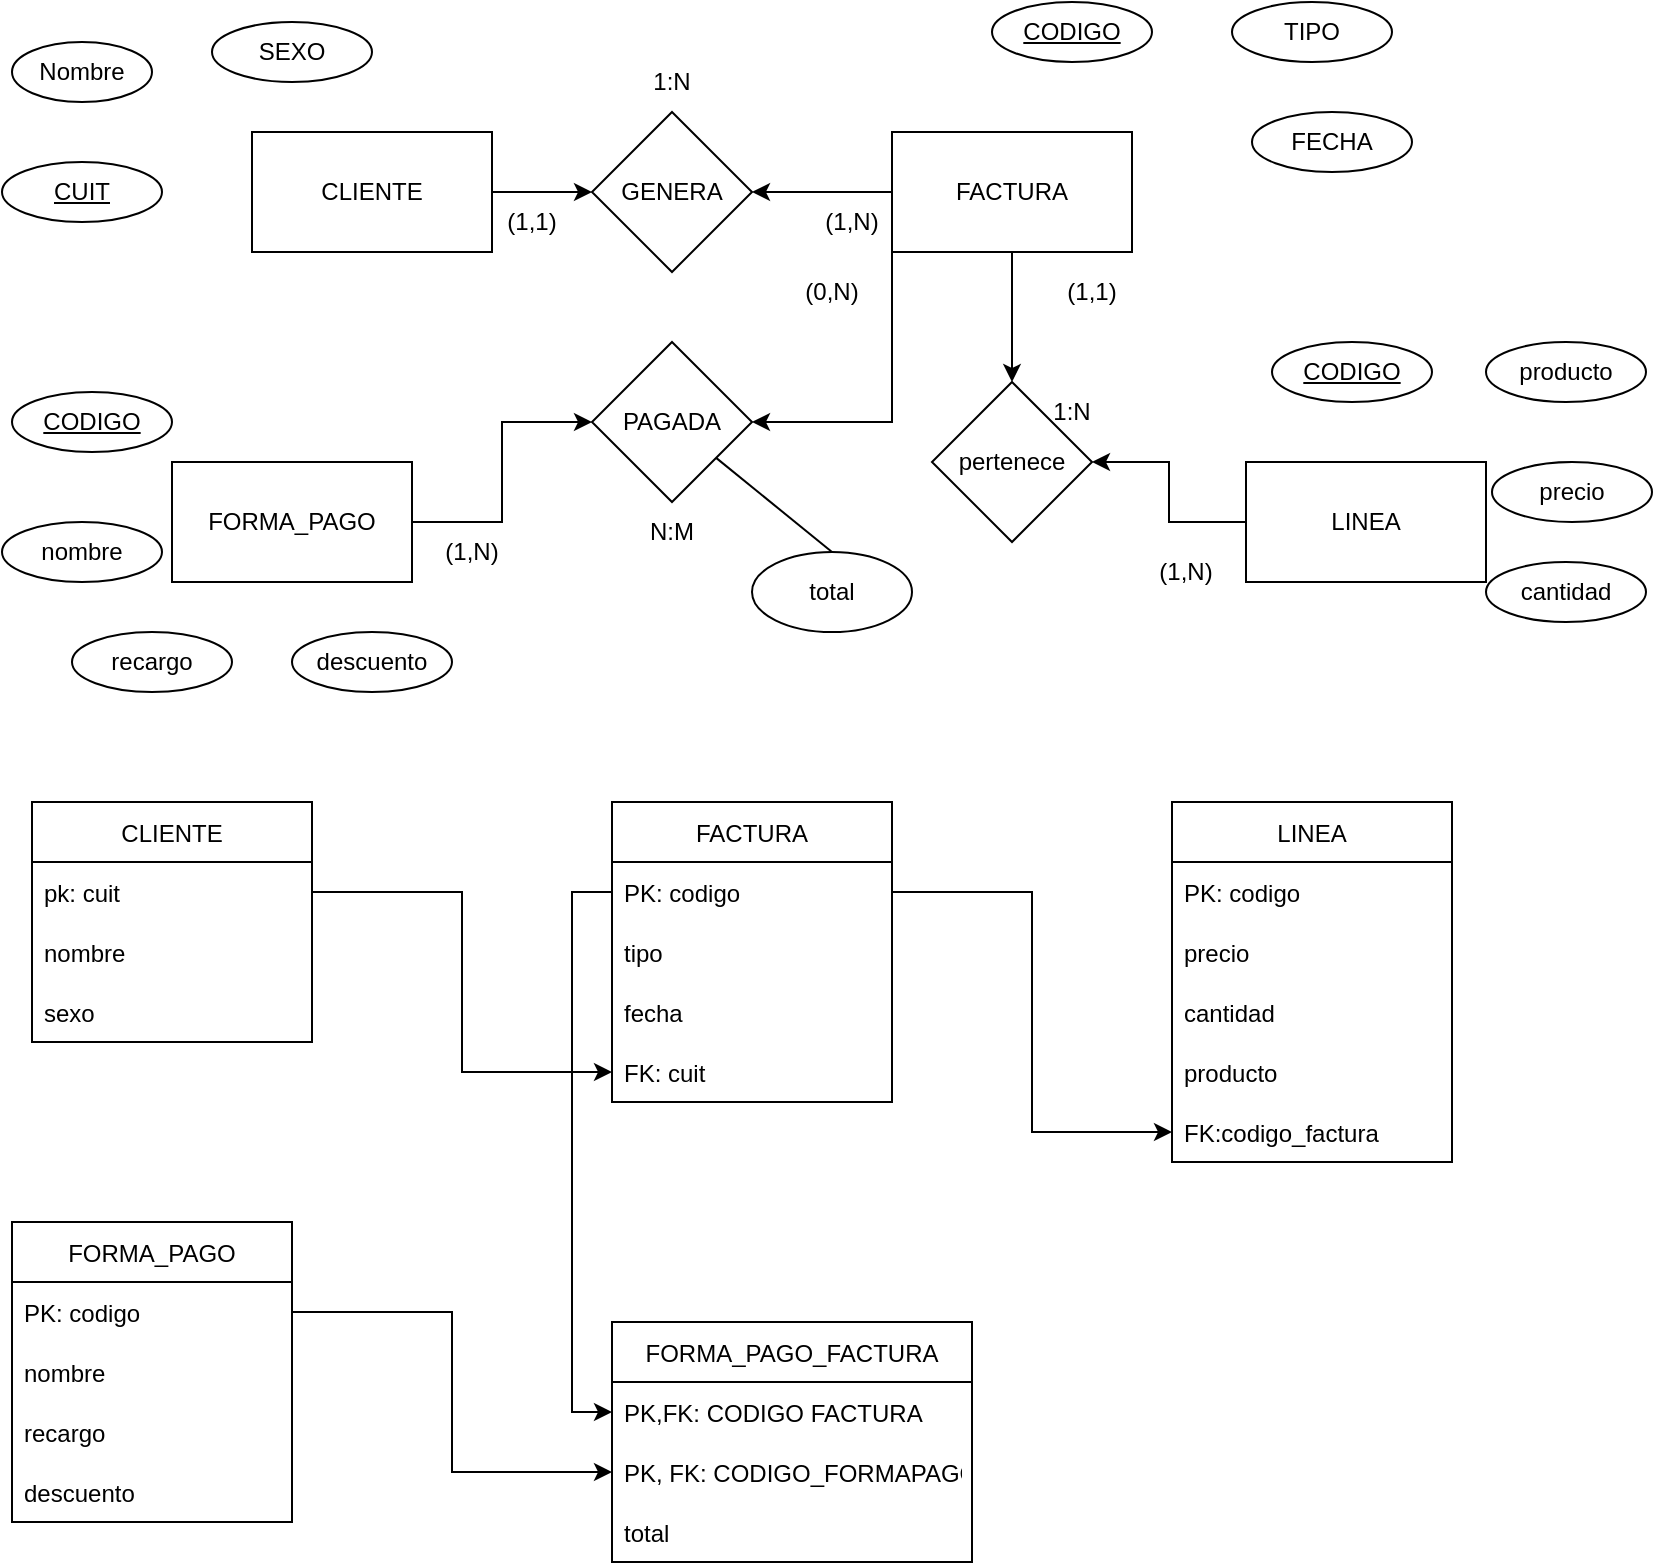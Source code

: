 <mxfile version="20.4.1" type="device"><diagram id="C5RBs43oDa-KdzZeNtuy" name="Page-1"><mxGraphModel dx="1108" dy="468" grid="1" gridSize="10" guides="1" tooltips="1" connect="1" arrows="1" fold="1" page="1" pageScale="1" pageWidth="827" pageHeight="1169" math="0" shadow="0"><root><mxCell id="WIyWlLk6GJQsqaUBKTNV-0"/><mxCell id="WIyWlLk6GJQsqaUBKTNV-1" parent="WIyWlLk6GJQsqaUBKTNV-0"/><mxCell id="vgMWb4wmQWrVHMidaeH4-14" style="edgeStyle=orthogonalEdgeStyle;rounded=0;orthogonalLoop=1;jettySize=auto;html=1;entryX=0;entryY=0.5;entryDx=0;entryDy=0;" edge="1" parent="WIyWlLk6GJQsqaUBKTNV-1" source="vgMWb4wmQWrVHMidaeH4-0" target="vgMWb4wmQWrVHMidaeH4-13"><mxGeometry relative="1" as="geometry"/></mxCell><mxCell id="vgMWb4wmQWrVHMidaeH4-0" value="CLIENTE" style="rounded=0;whiteSpace=wrap;html=1;" vertex="1" parent="WIyWlLk6GJQsqaUBKTNV-1"><mxGeometry x="130" y="65" width="120" height="60" as="geometry"/></mxCell><mxCell id="vgMWb4wmQWrVHMidaeH4-1" value="Nombre" style="ellipse;whiteSpace=wrap;html=1;" vertex="1" parent="WIyWlLk6GJQsqaUBKTNV-1"><mxGeometry x="10" y="20" width="70" height="30" as="geometry"/></mxCell><mxCell id="vgMWb4wmQWrVHMidaeH4-2" value="&lt;u&gt;CUIT&lt;/u&gt;" style="ellipse;whiteSpace=wrap;html=1;" vertex="1" parent="WIyWlLk6GJQsqaUBKTNV-1"><mxGeometry x="5" y="80" width="80" height="30" as="geometry"/></mxCell><mxCell id="vgMWb4wmQWrVHMidaeH4-3" value="SEXO" style="ellipse;whiteSpace=wrap;html=1;" vertex="1" parent="WIyWlLk6GJQsqaUBKTNV-1"><mxGeometry x="110" y="10" width="80" height="30" as="geometry"/></mxCell><mxCell id="vgMWb4wmQWrVHMidaeH4-13" value="GENERA" style="rhombus;whiteSpace=wrap;html=1;" vertex="1" parent="WIyWlLk6GJQsqaUBKTNV-1"><mxGeometry x="300" y="55" width="80" height="80" as="geometry"/></mxCell><mxCell id="vgMWb4wmQWrVHMidaeH4-21" value="&lt;div&gt;&lt;u&gt;CODIGO&lt;/u&gt;&lt;/div&gt;" style="ellipse;whiteSpace=wrap;html=1;" vertex="1" parent="WIyWlLk6GJQsqaUBKTNV-1"><mxGeometry x="500" width="80" height="30" as="geometry"/></mxCell><mxCell id="vgMWb4wmQWrVHMidaeH4-33" style="edgeStyle=orthogonalEdgeStyle;rounded=0;orthogonalLoop=1;jettySize=auto;html=1;entryX=1;entryY=0.5;entryDx=0;entryDy=0;" edge="1" parent="WIyWlLk6GJQsqaUBKTNV-1" source="vgMWb4wmQWrVHMidaeH4-30" target="vgMWb4wmQWrVHMidaeH4-13"><mxGeometry relative="1" as="geometry"/></mxCell><mxCell id="vgMWb4wmQWrVHMidaeH4-48" style="edgeStyle=orthogonalEdgeStyle;rounded=0;orthogonalLoop=1;jettySize=auto;html=1;exitX=0.5;exitY=1;exitDx=0;exitDy=0;entryX=0.5;entryY=0;entryDx=0;entryDy=0;" edge="1" parent="WIyWlLk6GJQsqaUBKTNV-1" source="vgMWb4wmQWrVHMidaeH4-30" target="vgMWb4wmQWrVHMidaeH4-46"><mxGeometry relative="1" as="geometry"/></mxCell><mxCell id="vgMWb4wmQWrVHMidaeH4-58" style="edgeStyle=orthogonalEdgeStyle;rounded=0;orthogonalLoop=1;jettySize=auto;html=1;exitX=0;exitY=1;exitDx=0;exitDy=0;entryX=1;entryY=0.5;entryDx=0;entryDy=0;" edge="1" parent="WIyWlLk6GJQsqaUBKTNV-1" source="vgMWb4wmQWrVHMidaeH4-30" target="vgMWb4wmQWrVHMidaeH4-56"><mxGeometry relative="1" as="geometry"/></mxCell><mxCell id="vgMWb4wmQWrVHMidaeH4-30" value="FACTURA" style="rounded=0;whiteSpace=wrap;html=1;" vertex="1" parent="WIyWlLk6GJQsqaUBKTNV-1"><mxGeometry x="450" y="65" width="120" height="60" as="geometry"/></mxCell><mxCell id="vgMWb4wmQWrVHMidaeH4-31" value="TIPO" style="ellipse;whiteSpace=wrap;html=1;" vertex="1" parent="WIyWlLk6GJQsqaUBKTNV-1"><mxGeometry x="620" width="80" height="30" as="geometry"/></mxCell><mxCell id="vgMWb4wmQWrVHMidaeH4-32" value="FECHA" style="ellipse;whiteSpace=wrap;html=1;" vertex="1" parent="WIyWlLk6GJQsqaUBKTNV-1"><mxGeometry x="630" y="55" width="80" height="30" as="geometry"/></mxCell><mxCell id="vgMWb4wmQWrVHMidaeH4-34" value="&lt;div&gt;(1,N)&lt;/div&gt;" style="text;html=1;strokeColor=none;fillColor=none;align=center;verticalAlign=middle;whiteSpace=wrap;rounded=0;" vertex="1" parent="WIyWlLk6GJQsqaUBKTNV-1"><mxGeometry x="400" y="95" width="60" height="30" as="geometry"/></mxCell><mxCell id="vgMWb4wmQWrVHMidaeH4-35" value="(1,1)" style="text;html=1;strokeColor=none;fillColor=none;align=center;verticalAlign=middle;whiteSpace=wrap;rounded=0;" vertex="1" parent="WIyWlLk6GJQsqaUBKTNV-1"><mxGeometry x="240" y="95" width="60" height="30" as="geometry"/></mxCell><mxCell id="vgMWb4wmQWrVHMidaeH4-39" value="1:N" style="text;html=1;strokeColor=none;fillColor=none;align=center;verticalAlign=middle;whiteSpace=wrap;rounded=0;" vertex="1" parent="WIyWlLk6GJQsqaUBKTNV-1"><mxGeometry x="310" y="25" width="60" height="30" as="geometry"/></mxCell><mxCell id="vgMWb4wmQWrVHMidaeH4-47" style="edgeStyle=orthogonalEdgeStyle;rounded=0;orthogonalLoop=1;jettySize=auto;html=1;entryX=1;entryY=0.5;entryDx=0;entryDy=0;" edge="1" parent="WIyWlLk6GJQsqaUBKTNV-1" source="vgMWb4wmQWrVHMidaeH4-40" target="vgMWb4wmQWrVHMidaeH4-46"><mxGeometry relative="1" as="geometry"/></mxCell><mxCell id="vgMWb4wmQWrVHMidaeH4-40" value="LINEA" style="rounded=0;whiteSpace=wrap;html=1;" vertex="1" parent="WIyWlLk6GJQsqaUBKTNV-1"><mxGeometry x="627" y="230" width="120" height="60" as="geometry"/></mxCell><mxCell id="vgMWb4wmQWrVHMidaeH4-41" value="&lt;div&gt;&lt;u&gt;CODIGO&lt;/u&gt;&lt;/div&gt;" style="ellipse;whiteSpace=wrap;html=1;" vertex="1" parent="WIyWlLk6GJQsqaUBKTNV-1"><mxGeometry x="640" y="170" width="80" height="30" as="geometry"/></mxCell><mxCell id="vgMWb4wmQWrVHMidaeH4-42" value="precio" style="ellipse;whiteSpace=wrap;html=1;" vertex="1" parent="WIyWlLk6GJQsqaUBKTNV-1"><mxGeometry x="750" y="230" width="80" height="30" as="geometry"/></mxCell><mxCell id="vgMWb4wmQWrVHMidaeH4-43" value="&lt;div&gt;producto&lt;/div&gt;" style="ellipse;whiteSpace=wrap;html=1;" vertex="1" parent="WIyWlLk6GJQsqaUBKTNV-1"><mxGeometry x="747" y="170" width="80" height="30" as="geometry"/></mxCell><mxCell id="vgMWb4wmQWrVHMidaeH4-44" value="cantidad" style="ellipse;whiteSpace=wrap;html=1;" vertex="1" parent="WIyWlLk6GJQsqaUBKTNV-1"><mxGeometry x="747" y="280" width="80" height="30" as="geometry"/></mxCell><mxCell id="vgMWb4wmQWrVHMidaeH4-46" value="pertenece" style="rhombus;whiteSpace=wrap;html=1;" vertex="1" parent="WIyWlLk6GJQsqaUBKTNV-1"><mxGeometry x="470" y="190" width="80" height="80" as="geometry"/></mxCell><mxCell id="vgMWb4wmQWrVHMidaeH4-51" value="(1,1)" style="text;html=1;strokeColor=none;fillColor=none;align=center;verticalAlign=middle;whiteSpace=wrap;rounded=0;" vertex="1" parent="WIyWlLk6GJQsqaUBKTNV-1"><mxGeometry x="520" y="130" width="60" height="30" as="geometry"/></mxCell><mxCell id="vgMWb4wmQWrVHMidaeH4-52" value="(1,N)" style="text;html=1;strokeColor=none;fillColor=none;align=center;verticalAlign=middle;whiteSpace=wrap;rounded=0;" vertex="1" parent="WIyWlLk6GJQsqaUBKTNV-1"><mxGeometry x="567" y="270" width="60" height="30" as="geometry"/></mxCell><mxCell id="vgMWb4wmQWrVHMidaeH4-54" value="1:N" style="text;html=1;strokeColor=none;fillColor=none;align=center;verticalAlign=middle;whiteSpace=wrap;rounded=0;" vertex="1" parent="WIyWlLk6GJQsqaUBKTNV-1"><mxGeometry x="510" y="190" width="60" height="30" as="geometry"/></mxCell><mxCell id="vgMWb4wmQWrVHMidaeH4-59" style="edgeStyle=orthogonalEdgeStyle;rounded=0;orthogonalLoop=1;jettySize=auto;html=1;exitX=1;exitY=0.5;exitDx=0;exitDy=0;entryX=0;entryY=0.5;entryDx=0;entryDy=0;" edge="1" parent="WIyWlLk6GJQsqaUBKTNV-1" source="vgMWb4wmQWrVHMidaeH4-55" target="vgMWb4wmQWrVHMidaeH4-56"><mxGeometry relative="1" as="geometry"/></mxCell><mxCell id="vgMWb4wmQWrVHMidaeH4-55" value="FORMA_PAGO" style="rounded=0;whiteSpace=wrap;html=1;" vertex="1" parent="WIyWlLk6GJQsqaUBKTNV-1"><mxGeometry x="90" y="230" width="120" height="60" as="geometry"/></mxCell><mxCell id="vgMWb4wmQWrVHMidaeH4-56" value="PAGADA" style="rhombus;whiteSpace=wrap;html=1;" vertex="1" parent="WIyWlLk6GJQsqaUBKTNV-1"><mxGeometry x="300" y="170" width="80" height="80" as="geometry"/></mxCell><mxCell id="vgMWb4wmQWrVHMidaeH4-60" value="(0,N)" style="text;html=1;strokeColor=none;fillColor=none;align=center;verticalAlign=middle;whiteSpace=wrap;rounded=0;" vertex="1" parent="WIyWlLk6GJQsqaUBKTNV-1"><mxGeometry x="390" y="130" width="60" height="30" as="geometry"/></mxCell><mxCell id="vgMWb4wmQWrVHMidaeH4-61" value="(1,N)" style="text;html=1;strokeColor=none;fillColor=none;align=center;verticalAlign=middle;whiteSpace=wrap;rounded=0;" vertex="1" parent="WIyWlLk6GJQsqaUBKTNV-1"><mxGeometry x="210" y="260" width="60" height="30" as="geometry"/></mxCell><mxCell id="vgMWb4wmQWrVHMidaeH4-64" value="N:M" style="text;html=1;strokeColor=none;fillColor=none;align=center;verticalAlign=middle;whiteSpace=wrap;rounded=0;" vertex="1" parent="WIyWlLk6GJQsqaUBKTNV-1"><mxGeometry x="310" y="250" width="60" height="30" as="geometry"/></mxCell><mxCell id="vgMWb4wmQWrVHMidaeH4-65" value="total" style="ellipse;whiteSpace=wrap;html=1;" vertex="1" parent="WIyWlLk6GJQsqaUBKTNV-1"><mxGeometry x="380" y="275" width="80" height="40" as="geometry"/></mxCell><mxCell id="vgMWb4wmQWrVHMidaeH4-66" value="" style="endArrow=none;html=1;rounded=0;exitX=0.5;exitY=0;exitDx=0;exitDy=0;" edge="1" parent="WIyWlLk6GJQsqaUBKTNV-1" source="vgMWb4wmQWrVHMidaeH4-65" target="vgMWb4wmQWrVHMidaeH4-56"><mxGeometry width="50" height="50" relative="1" as="geometry"><mxPoint x="400" y="290" as="sourcePoint"/><mxPoint x="450" y="240" as="targetPoint"/></mxGeometry></mxCell><mxCell id="vgMWb4wmQWrVHMidaeH4-67" value="&lt;div&gt;&lt;u&gt;CODIGO&lt;/u&gt;&lt;/div&gt;" style="ellipse;whiteSpace=wrap;html=1;" vertex="1" parent="WIyWlLk6GJQsqaUBKTNV-1"><mxGeometry x="10" y="195" width="80" height="30" as="geometry"/></mxCell><mxCell id="vgMWb4wmQWrVHMidaeH4-68" value="nombre" style="ellipse;whiteSpace=wrap;html=1;" vertex="1" parent="WIyWlLk6GJQsqaUBKTNV-1"><mxGeometry x="5" y="260" width="80" height="30" as="geometry"/></mxCell><mxCell id="vgMWb4wmQWrVHMidaeH4-69" value="recargo" style="ellipse;whiteSpace=wrap;html=1;" vertex="1" parent="WIyWlLk6GJQsqaUBKTNV-1"><mxGeometry x="40" y="315" width="80" height="30" as="geometry"/></mxCell><mxCell id="vgMWb4wmQWrVHMidaeH4-70" value="descuento" style="ellipse;whiteSpace=wrap;html=1;" vertex="1" parent="WIyWlLk6GJQsqaUBKTNV-1"><mxGeometry x="150" y="315" width="80" height="30" as="geometry"/></mxCell><mxCell id="vgMWb4wmQWrVHMidaeH4-71" value="CLIENTE" style="swimlane;fontStyle=0;childLayout=stackLayout;horizontal=1;startSize=30;horizontalStack=0;resizeParent=1;resizeParentMax=0;resizeLast=0;collapsible=1;marginBottom=0;" vertex="1" parent="WIyWlLk6GJQsqaUBKTNV-1"><mxGeometry x="20" y="400" width="140" height="120" as="geometry"/></mxCell><mxCell id="vgMWb4wmQWrVHMidaeH4-72" value="pk: cuit" style="text;strokeColor=none;fillColor=none;align=left;verticalAlign=middle;spacingLeft=4;spacingRight=4;overflow=hidden;points=[[0,0.5],[1,0.5]];portConstraint=eastwest;rotatable=0;" vertex="1" parent="vgMWb4wmQWrVHMidaeH4-71"><mxGeometry y="30" width="140" height="30" as="geometry"/></mxCell><mxCell id="vgMWb4wmQWrVHMidaeH4-73" value="nombre" style="text;strokeColor=none;fillColor=none;align=left;verticalAlign=middle;spacingLeft=4;spacingRight=4;overflow=hidden;points=[[0,0.5],[1,0.5]];portConstraint=eastwest;rotatable=0;" vertex="1" parent="vgMWb4wmQWrVHMidaeH4-71"><mxGeometry y="60" width="140" height="30" as="geometry"/></mxCell><mxCell id="vgMWb4wmQWrVHMidaeH4-74" value="sexo" style="text;strokeColor=none;fillColor=none;align=left;verticalAlign=middle;spacingLeft=4;spacingRight=4;overflow=hidden;points=[[0,0.5],[1,0.5]];portConstraint=eastwest;rotatable=0;" vertex="1" parent="vgMWb4wmQWrVHMidaeH4-71"><mxGeometry y="90" width="140" height="30" as="geometry"/></mxCell><mxCell id="vgMWb4wmQWrVHMidaeH4-75" value="FACTURA" style="swimlane;fontStyle=0;childLayout=stackLayout;horizontal=1;startSize=30;horizontalStack=0;resizeParent=1;resizeParentMax=0;resizeLast=0;collapsible=1;marginBottom=0;" vertex="1" parent="WIyWlLk6GJQsqaUBKTNV-1"><mxGeometry x="310" y="400" width="140" height="150" as="geometry"/></mxCell><mxCell id="vgMWb4wmQWrVHMidaeH4-76" value="PK: codigo" style="text;strokeColor=none;fillColor=none;align=left;verticalAlign=middle;spacingLeft=4;spacingRight=4;overflow=hidden;points=[[0,0.5],[1,0.5]];portConstraint=eastwest;rotatable=0;" vertex="1" parent="vgMWb4wmQWrVHMidaeH4-75"><mxGeometry y="30" width="140" height="30" as="geometry"/></mxCell><mxCell id="vgMWb4wmQWrVHMidaeH4-77" value="tipo" style="text;strokeColor=none;fillColor=none;align=left;verticalAlign=middle;spacingLeft=4;spacingRight=4;overflow=hidden;points=[[0,0.5],[1,0.5]];portConstraint=eastwest;rotatable=0;" vertex="1" parent="vgMWb4wmQWrVHMidaeH4-75"><mxGeometry y="60" width="140" height="30" as="geometry"/></mxCell><mxCell id="vgMWb4wmQWrVHMidaeH4-78" value="fecha" style="text;strokeColor=none;fillColor=none;align=left;verticalAlign=middle;spacingLeft=4;spacingRight=4;overflow=hidden;points=[[0,0.5],[1,0.5]];portConstraint=eastwest;rotatable=0;" vertex="1" parent="vgMWb4wmQWrVHMidaeH4-75"><mxGeometry y="90" width="140" height="30" as="geometry"/></mxCell><mxCell id="vgMWb4wmQWrVHMidaeH4-79" value="FK: cuit" style="text;strokeColor=none;fillColor=none;align=left;verticalAlign=middle;spacingLeft=4;spacingRight=4;overflow=hidden;points=[[0,0.5],[1,0.5]];portConstraint=eastwest;rotatable=0;" vertex="1" parent="vgMWb4wmQWrVHMidaeH4-75"><mxGeometry y="120" width="140" height="30" as="geometry"/></mxCell><mxCell id="vgMWb4wmQWrVHMidaeH4-80" style="edgeStyle=orthogonalEdgeStyle;rounded=0;orthogonalLoop=1;jettySize=auto;html=1;entryX=0;entryY=0.5;entryDx=0;entryDy=0;" edge="1" parent="WIyWlLk6GJQsqaUBKTNV-1" source="vgMWb4wmQWrVHMidaeH4-72" target="vgMWb4wmQWrVHMidaeH4-79"><mxGeometry relative="1" as="geometry"/></mxCell><mxCell id="vgMWb4wmQWrVHMidaeH4-81" value="LINEA" style="swimlane;fontStyle=0;childLayout=stackLayout;horizontal=1;startSize=30;horizontalStack=0;resizeParent=1;resizeParentMax=0;resizeLast=0;collapsible=1;marginBottom=0;" vertex="1" parent="WIyWlLk6GJQsqaUBKTNV-1"><mxGeometry x="590" y="400" width="140" height="180" as="geometry"/></mxCell><mxCell id="vgMWb4wmQWrVHMidaeH4-82" value="PK: codigo" style="text;strokeColor=none;fillColor=none;align=left;verticalAlign=middle;spacingLeft=4;spacingRight=4;overflow=hidden;points=[[0,0.5],[1,0.5]];portConstraint=eastwest;rotatable=0;" vertex="1" parent="vgMWb4wmQWrVHMidaeH4-81"><mxGeometry y="30" width="140" height="30" as="geometry"/></mxCell><mxCell id="vgMWb4wmQWrVHMidaeH4-83" value="precio    " style="text;strokeColor=none;fillColor=none;align=left;verticalAlign=middle;spacingLeft=4;spacingRight=4;overflow=hidden;points=[[0,0.5],[1,0.5]];portConstraint=eastwest;rotatable=0;" vertex="1" parent="vgMWb4wmQWrVHMidaeH4-81"><mxGeometry y="60" width="140" height="30" as="geometry"/></mxCell><mxCell id="vgMWb4wmQWrVHMidaeH4-84" value="cantidad" style="text;strokeColor=none;fillColor=none;align=left;verticalAlign=middle;spacingLeft=4;spacingRight=4;overflow=hidden;points=[[0,0.5],[1,0.5]];portConstraint=eastwest;rotatable=0;" vertex="1" parent="vgMWb4wmQWrVHMidaeH4-81"><mxGeometry y="90" width="140" height="30" as="geometry"/></mxCell><mxCell id="vgMWb4wmQWrVHMidaeH4-88" value="producto" style="text;strokeColor=none;fillColor=none;align=left;verticalAlign=middle;spacingLeft=4;spacingRight=4;overflow=hidden;points=[[0,0.5],[1,0.5]];portConstraint=eastwest;rotatable=0;" vertex="1" parent="vgMWb4wmQWrVHMidaeH4-81"><mxGeometry y="120" width="140" height="30" as="geometry"/></mxCell><mxCell id="vgMWb4wmQWrVHMidaeH4-85" value="FK:codigo_factura" style="text;strokeColor=none;fillColor=none;align=left;verticalAlign=middle;spacingLeft=4;spacingRight=4;overflow=hidden;points=[[0,0.5],[1,0.5]];portConstraint=eastwest;rotatable=0;" vertex="1" parent="vgMWb4wmQWrVHMidaeH4-81"><mxGeometry y="150" width="140" height="30" as="geometry"/></mxCell><mxCell id="vgMWb4wmQWrVHMidaeH4-86" style="edgeStyle=orthogonalEdgeStyle;rounded=0;orthogonalLoop=1;jettySize=auto;html=1;exitX=1;exitY=0.5;exitDx=0;exitDy=0;" edge="1" parent="WIyWlLk6GJQsqaUBKTNV-1" source="vgMWb4wmQWrVHMidaeH4-76" target="vgMWb4wmQWrVHMidaeH4-85"><mxGeometry relative="1" as="geometry"/></mxCell><mxCell id="vgMWb4wmQWrVHMidaeH4-89" value="FORMA_PAGO" style="swimlane;fontStyle=0;childLayout=stackLayout;horizontal=1;startSize=30;horizontalStack=0;resizeParent=1;resizeParentMax=0;resizeLast=0;collapsible=1;marginBottom=0;" vertex="1" parent="WIyWlLk6GJQsqaUBKTNV-1"><mxGeometry x="10" y="610" width="140" height="150" as="geometry"/></mxCell><mxCell id="vgMWb4wmQWrVHMidaeH4-90" value="PK: codigo" style="text;strokeColor=none;fillColor=none;align=left;verticalAlign=middle;spacingLeft=4;spacingRight=4;overflow=hidden;points=[[0,0.5],[1,0.5]];portConstraint=eastwest;rotatable=0;" vertex="1" parent="vgMWb4wmQWrVHMidaeH4-89"><mxGeometry y="30" width="140" height="30" as="geometry"/></mxCell><mxCell id="vgMWb4wmQWrVHMidaeH4-91" value="nombre    " style="text;strokeColor=none;fillColor=none;align=left;verticalAlign=middle;spacingLeft=4;spacingRight=4;overflow=hidden;points=[[0,0.5],[1,0.5]];portConstraint=eastwest;rotatable=0;" vertex="1" parent="vgMWb4wmQWrVHMidaeH4-89"><mxGeometry y="60" width="140" height="30" as="geometry"/></mxCell><mxCell id="vgMWb4wmQWrVHMidaeH4-92" value="recargo" style="text;strokeColor=none;fillColor=none;align=left;verticalAlign=middle;spacingLeft=4;spacingRight=4;overflow=hidden;points=[[0,0.5],[1,0.5]];portConstraint=eastwest;rotatable=0;" vertex="1" parent="vgMWb4wmQWrVHMidaeH4-89"><mxGeometry y="90" width="140" height="30" as="geometry"/></mxCell><mxCell id="vgMWb4wmQWrVHMidaeH4-93" value="descuento" style="text;strokeColor=none;fillColor=none;align=left;verticalAlign=middle;spacingLeft=4;spacingRight=4;overflow=hidden;points=[[0,0.5],[1,0.5]];portConstraint=eastwest;rotatable=0;" vertex="1" parent="vgMWb4wmQWrVHMidaeH4-89"><mxGeometry y="120" width="140" height="30" as="geometry"/></mxCell><mxCell id="vgMWb4wmQWrVHMidaeH4-94" value="FORMA_PAGO_FACTURA" style="swimlane;fontStyle=0;childLayout=stackLayout;horizontal=1;startSize=30;horizontalStack=0;resizeParent=1;resizeParentMax=0;resizeLast=0;collapsible=1;marginBottom=0;" vertex="1" parent="WIyWlLk6GJQsqaUBKTNV-1"><mxGeometry x="310" y="660" width="180" height="120" as="geometry"/></mxCell><mxCell id="vgMWb4wmQWrVHMidaeH4-95" value="PK,FK: CODIGO FACTURA" style="text;strokeColor=none;fillColor=none;align=left;verticalAlign=middle;spacingLeft=4;spacingRight=4;overflow=hidden;points=[[0,0.5],[1,0.5]];portConstraint=eastwest;rotatable=0;" vertex="1" parent="vgMWb4wmQWrVHMidaeH4-94"><mxGeometry y="30" width="180" height="30" as="geometry"/></mxCell><mxCell id="vgMWb4wmQWrVHMidaeH4-96" value="PK, FK: CODIGO_FORMAPAGO" style="text;strokeColor=none;fillColor=none;align=left;verticalAlign=middle;spacingLeft=4;spacingRight=4;overflow=hidden;points=[[0,0.5],[1,0.5]];portConstraint=eastwest;rotatable=0;" vertex="1" parent="vgMWb4wmQWrVHMidaeH4-94"><mxGeometry y="60" width="180" height="30" as="geometry"/></mxCell><mxCell id="vgMWb4wmQWrVHMidaeH4-97" value="total" style="text;strokeColor=none;fillColor=none;align=left;verticalAlign=middle;spacingLeft=4;spacingRight=4;overflow=hidden;points=[[0,0.5],[1,0.5]];portConstraint=eastwest;rotatable=0;" vertex="1" parent="vgMWb4wmQWrVHMidaeH4-94"><mxGeometry y="90" width="180" height="30" as="geometry"/></mxCell><mxCell id="vgMWb4wmQWrVHMidaeH4-99" style="edgeStyle=orthogonalEdgeStyle;rounded=0;orthogonalLoop=1;jettySize=auto;html=1;exitX=1;exitY=0.5;exitDx=0;exitDy=0;entryX=0;entryY=0.5;entryDx=0;entryDy=0;" edge="1" parent="WIyWlLk6GJQsqaUBKTNV-1" source="vgMWb4wmQWrVHMidaeH4-90" target="vgMWb4wmQWrVHMidaeH4-96"><mxGeometry relative="1" as="geometry"/></mxCell><mxCell id="vgMWb4wmQWrVHMidaeH4-100" style="edgeStyle=orthogonalEdgeStyle;rounded=0;orthogonalLoop=1;jettySize=auto;html=1;exitX=0;exitY=0.5;exitDx=0;exitDy=0;entryX=0;entryY=0.5;entryDx=0;entryDy=0;" edge="1" parent="WIyWlLk6GJQsqaUBKTNV-1" source="vgMWb4wmQWrVHMidaeH4-76" target="vgMWb4wmQWrVHMidaeH4-95"><mxGeometry relative="1" as="geometry"/></mxCell></root></mxGraphModel></diagram></mxfile>